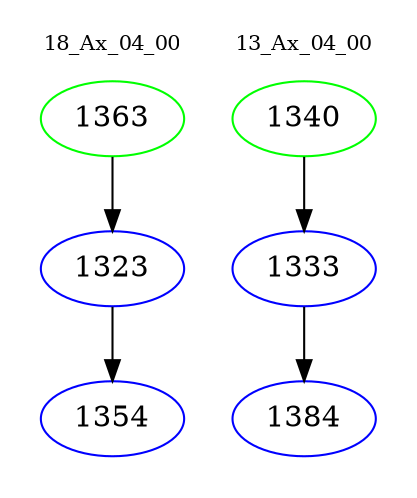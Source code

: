 digraph{
subgraph cluster_0 {
color = white
label = "18_Ax_04_00";
fontsize=10;
T0_1363 [label="1363", color="green"]
T0_1363 -> T0_1323 [color="black"]
T0_1323 [label="1323", color="blue"]
T0_1323 -> T0_1354 [color="black"]
T0_1354 [label="1354", color="blue"]
}
subgraph cluster_1 {
color = white
label = "13_Ax_04_00";
fontsize=10;
T1_1340 [label="1340", color="green"]
T1_1340 -> T1_1333 [color="black"]
T1_1333 [label="1333", color="blue"]
T1_1333 -> T1_1384 [color="black"]
T1_1384 [label="1384", color="blue"]
}
}
